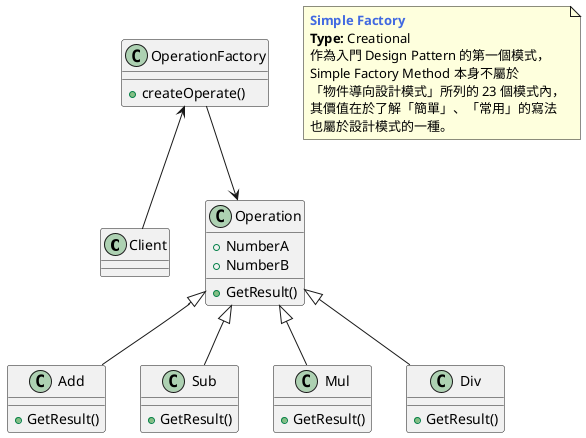 /' Simple Factory
https://github.com/RafaelKuebler/PlantUMLDesignPatterns/blob/master/
https://raychiutw.github.io/2019/隨手-Design-Pattern-3-簡單工廠模式-Simple-Factory-Pattern/
https://ithelp.ithome.com.tw/m/articles/10268408

作為入門 Design Pattern 的第一個模式，Simple Factory Method 本身不屬於「物件導向設計模式」所列的 23 個模式內，
其價值在於了解「簡單」、「常用」的寫法也屬於設計模式的一種。

#工廠方法模式是一種軟體設計模式，但簡單工廠就像是一種程式設計習慣。
工廠方法模式提供了用於創建物件的抽象/介面。且這項工作必須由子類別來完成。
工廠類別決定物件在子類別中的實例化。另一方面，簡單工廠確實提供了創建物件的方法，但它並不是基於抽象來實現的。
由於工廠方法模式依賴抽象，因此它可以應用多態性，而簡單工廠則不能。
請記住，簡單工廠不是一種設計模式，並不意味著您會在程式碼中避免使用它。您應該只知道何時使用它。
'/
@startuml SimpleFactory_Calculator
    class Client

    class OperationFactory{
        + createOperate()
    }

    class Operation{
        + NumberA
        + NumberB
        + GetResult()
    }

    class Add{
        + GetResult()
    }

    class Sub{
        + GetResult()
    }

    class Mul{
        + GetResult()
    }

    class Div{
        + GetResult()
    }

    Operation <|-- Add
    Operation <|-- Sub
    Operation <|-- Mul
    Operation <|-- Div

    OperationFactory <-- Client 
    OperationFactory --> Operation 

note as N1
    <b><color:royalBlue>Simple Factory</color></b>
    <b>Type:</b> Creational
    作為入門 Design Pattern 的第一個模式，
    Simple Factory Method 本身不屬於
    「物件導向設計模式」所列的 23 個模式內，
    其價值在於了解「簡單」、「常用」的寫法
    也屬於設計模式的一種。
end note
@enduml